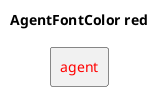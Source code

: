 @startuml
'!include ../../../plantuml-styles/plantuml-ae-skinparam-ex.iuml

title AgentFontColor red
skinparam AgentFontColor red

agent agent

@enduml